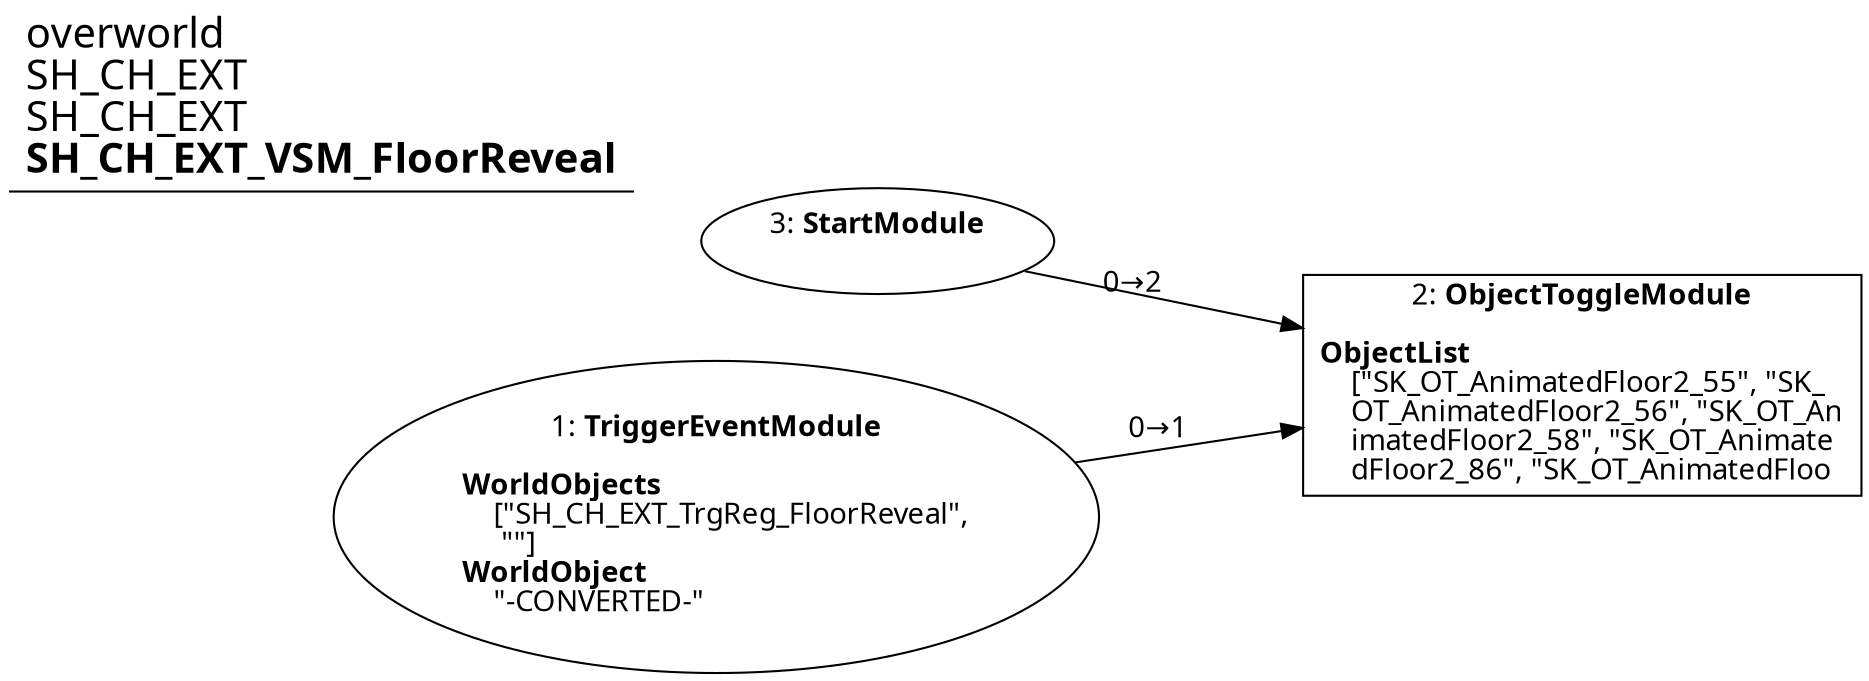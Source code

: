 digraph {
    layout = fdp;
    overlap = prism;
    sep = "+16";
    splines = spline;

    node [ shape = box ];

    graph [ fontname = "Segoe UI" ];
    node [ fontname = "Segoe UI" ];
    edge [ fontname = "Segoe UI" ];

    1 [ label = <1: <b>TriggerEventModule</b><br/><br/><b>WorldObjects</b><br align="left"/>    [&quot;SH_CH_EXT_TrgReg_FloorReveal&quot;,<br align="left"/>     &quot;&quot;]<br align="left"/><b>WorldObject</b><br align="left"/>    &quot;-CONVERTED-&quot;<br align="left"/>> ];
    1 [ shape = oval ]
    1 [ pos = "0.312,-0.09!" ];
    1 -> 2 [ label = "0→1" ];

    2 [ label = <2: <b>ObjectToggleModule</b><br/><br/><b>ObjectList</b><br align="left"/>    [&quot;SK_OT_AnimatedFloor2_55&quot;, &quot;SK_<br align="left"/>    OT_AnimatedFloor2_56&quot;, &quot;SK_OT_An<br align="left"/>    imatedFloor2_58&quot;, &quot;SK_OT_Animate<br align="left"/>    dFloor2_86&quot;, &quot;SK_OT_AnimatedFloo<br align="left"/>> ];
    2 [ pos = "0.61200005,-0.067!" ];

    3 [ label = <3: <b>StartModule</b><br/><br/>> ];
    3 [ shape = oval ]
    3 [ pos = "0.31500003,-0.007!" ];
    3 -> 2 [ label = "0→2" ];

    title [ pos = "0.31100002,-0.006!" ];
    title [ shape = underline ];
    title [ label = <<font point-size="20">overworld<br align="left"/>SH_CH_EXT<br align="left"/>SH_CH_EXT<br align="left"/><b>SH_CH_EXT_VSM_FloorReveal</b><br align="left"/></font>> ];
}
